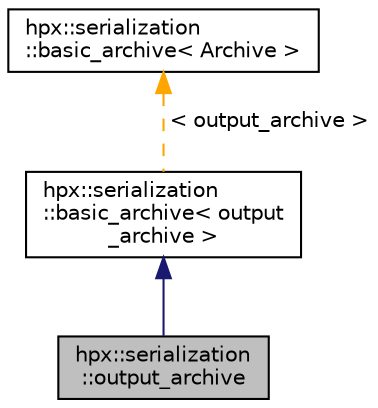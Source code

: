 digraph "hpx::serialization::output_archive"
{
  edge [fontname="Helvetica",fontsize="10",labelfontname="Helvetica",labelfontsize="10"];
  node [fontname="Helvetica",fontsize="10",shape=record];
  Node0 [label="hpx::serialization\l::output_archive",height=0.2,width=0.4,color="black", fillcolor="grey75", style="filled", fontcolor="black"];
  Node1 -> Node0 [dir="back",color="midnightblue",fontsize="10",style="solid",fontname="Helvetica"];
  Node1 [label="hpx::serialization\l::basic_archive\< output\l_archive \>",height=0.2,width=0.4,color="black", fillcolor="white", style="filled",URL="$dc/d15/structhpx_1_1serialization_1_1basic__archive.html"];
  Node2 -> Node1 [dir="back",color="orange",fontsize="10",style="dashed",label=" \< output_archive \>" ,fontname="Helvetica"];
  Node2 [label="hpx::serialization\l::basic_archive\< Archive \>",height=0.2,width=0.4,color="black", fillcolor="white", style="filled",URL="$dc/d15/structhpx_1_1serialization_1_1basic__archive.html"];
}
